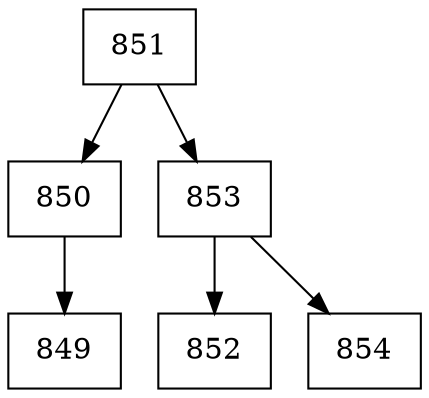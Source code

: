 digraph grafico{
rankdir=UD 
node[shape=box] 
concentrate=true 
nodo851[ shape=record, label ="851"];
nodo850[ shape=record, label ="850"];
nodo849[ shape=record, label ="849"];
nodo850->nodo849
nodo851->nodo850
nodo853[ shape=record, label ="853"];
nodo852[ shape=record, label ="852"];
nodo853->nodo852
nodo854[ shape=record, label ="854"];
nodo853->nodo854
nodo851->nodo853
}